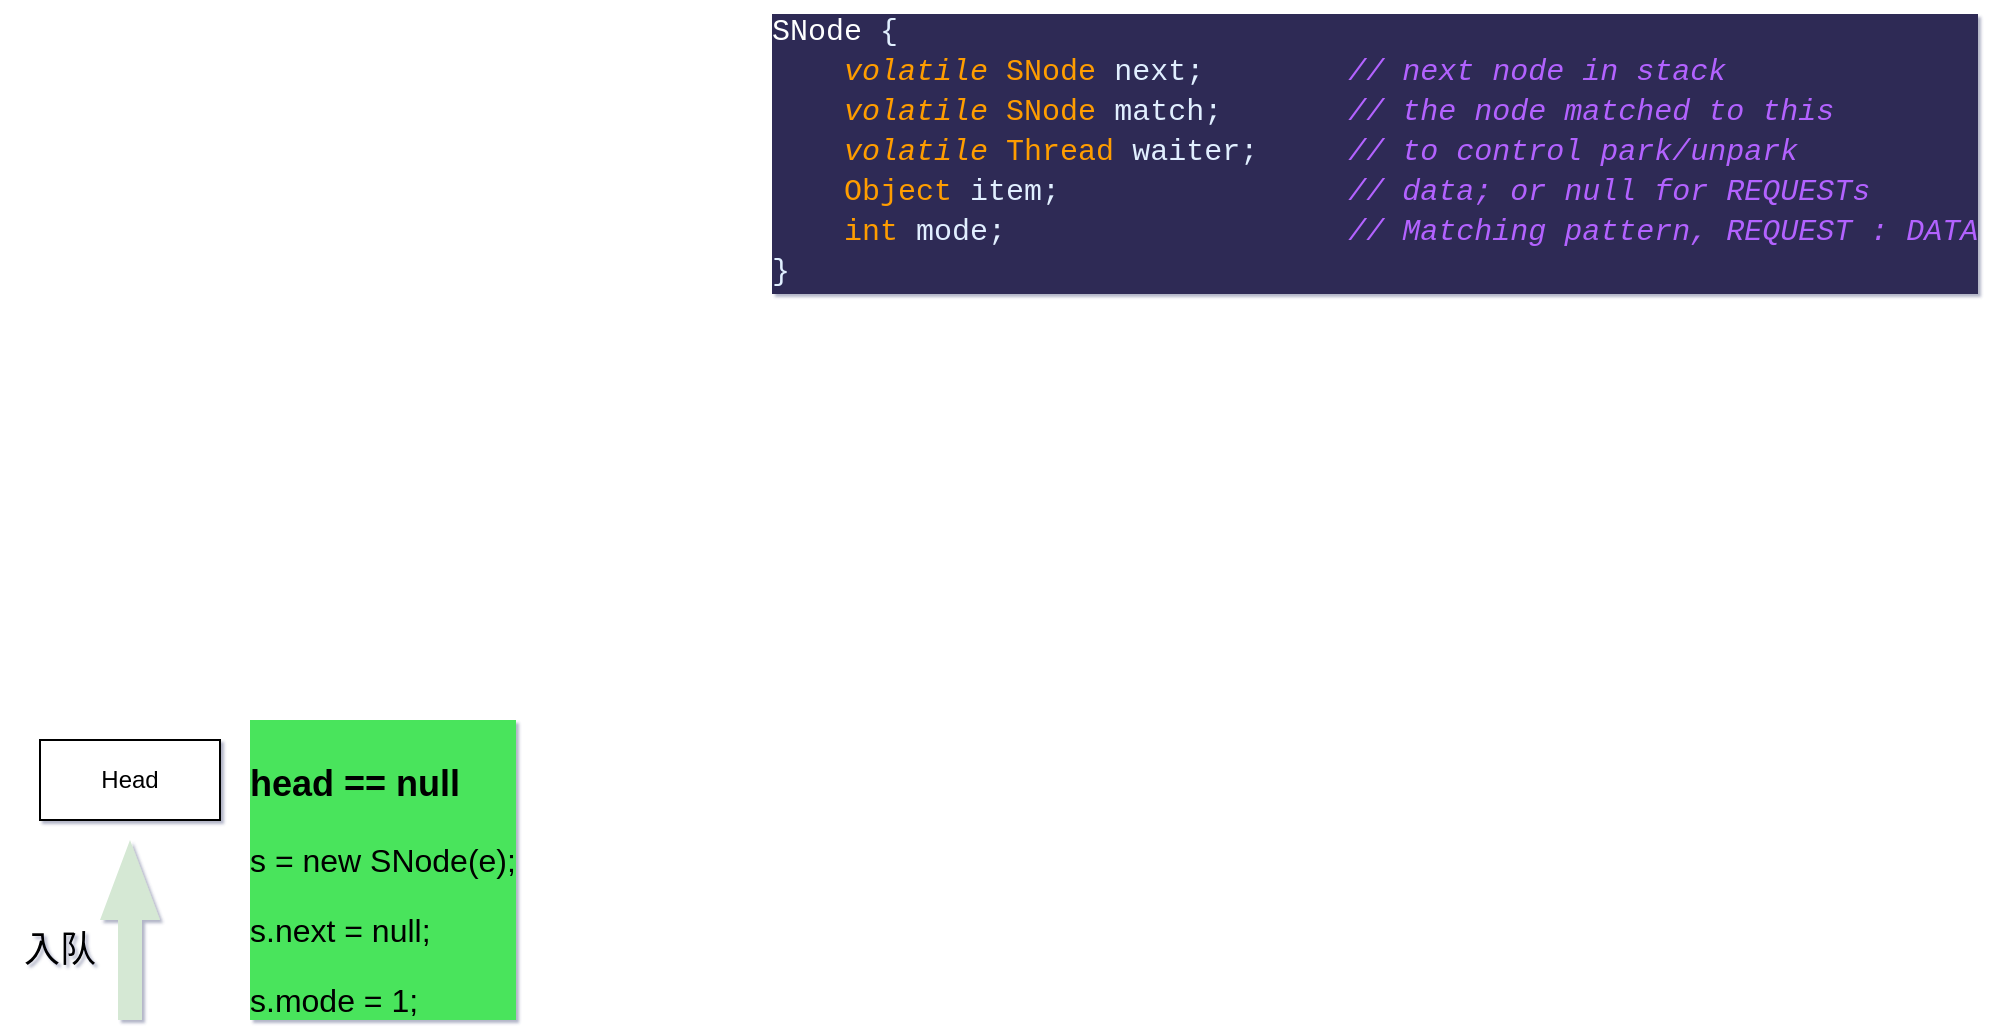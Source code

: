 <mxfile version="21.6.8" type="github">
  <diagram name="第 1 页" id="KOBCD-L_KueGaR97EV3R">
    <mxGraphModel dx="1221" dy="743" grid="1" gridSize="10" guides="1" tooltips="1" connect="1" arrows="1" fold="1" page="1" pageScale="1" pageWidth="827" pageHeight="1169" background="none" math="0" shadow="1">
      <root>
        <mxCell id="0" />
        <mxCell id="1" parent="0" />
        <mxCell id="GkL3AjHemEdyZRR-p_0v-1" value="Head" style="rounded=0;whiteSpace=wrap;html=1;" parent="1" vertex="1">
          <mxGeometry x="50" y="530" width="90" height="40" as="geometry" />
        </mxCell>
        <mxCell id="GkL3AjHemEdyZRR-p_0v-3" value="" style="html=1;shadow=0;dashed=0;align=center;verticalAlign=middle;shape=mxgraph.arrows2.arrow;dy=0.6;dx=40;direction=north;notch=0;fillColor=#d5e8d4;strokeColor=none;" parent="1" vertex="1">
          <mxGeometry x="80" y="580" width="30" height="90" as="geometry" />
        </mxCell>
        <mxCell id="GkL3AjHemEdyZRR-p_0v-4" value="&lt;font style=&quot;font-size: 18px;&quot;&gt;入队&lt;/font&gt;" style="text;html=1;strokeColor=none;fillColor=none;align=center;verticalAlign=middle;whiteSpace=wrap;rounded=0;" parent="1" vertex="1">
          <mxGeometry x="30" y="620" width="60" height="30" as="geometry" />
        </mxCell>
        <mxCell id="GkL3AjHemEdyZRR-p_0v-10" value="&lt;h1&gt;&lt;font style=&quot;font-size: 18px;&quot;&gt;head == null&lt;/font&gt;&lt;/h1&gt;&lt;p style=&quot;font-size: 16px;&quot;&gt;&lt;font style=&quot;font-size: 16px;&quot;&gt;s = new SNode(e);&lt;/font&gt;&lt;/p&gt;&lt;p style=&quot;font-size: 16px;&quot;&gt;&lt;font style=&quot;font-size: 16px;&quot;&gt;s.next = null;&lt;/font&gt;&lt;/p&gt;&lt;p style=&quot;font-size: 16px;&quot;&gt;&lt;font style=&quot;font-size: 16px;&quot;&gt;s.mode = 1;&lt;/font&gt;&lt;/p&gt;" style="text;html=1;strokeColor=none;fillColor=none;spacing=5;spacingTop=-20;whiteSpace=wrap;overflow=hidden;rounded=0;labelBackgroundColor=#49e45b;" parent="1" vertex="1">
          <mxGeometry x="150" y="530" width="190" height="140" as="geometry" />
        </mxCell>
        <mxCell id="M_We9ZpqQgm2jYSnfwnf-2" value="&lt;div style=&quot;color: rgb(255, 255, 255); background-color: rgb(45, 43, 85); font-family: &amp;quot;JetBrainsMono NFM&amp;quot;, Consolas, &amp;quot;Courier New&amp;quot;, monospace; font-weight: normal; font-size: 15px; line-height: 20px;&quot;&gt;&lt;span style=&quot;&quot;&gt;SNode &lt;/span&gt;&lt;span style=&quot;color: rgb(225, 239, 255);&quot;&gt;{&lt;/span&gt;&lt;span style=&quot;color: #ffffff;&quot;&gt;&lt;br&gt;&lt;/span&gt;&lt;/div&gt;&lt;div style=&quot;color: rgb(255, 255, 255); background-color: rgb(45, 43, 85); font-family: &amp;quot;JetBrainsMono NFM&amp;quot;, Consolas, &amp;quot;Courier New&amp;quot;, monospace; font-size: 15px; line-height: 20px;&quot;&gt;&lt;div&gt;&amp;nbsp; &amp;nbsp; &lt;span style=&quot;color: #ff9d00;font-style: italic;&quot;&gt;volatile&lt;/span&gt; &lt;span style=&quot;color: #ff9d00;&quot;&gt;SNode&lt;/span&gt;&lt;span style=&quot;color: #9effff;&quot;&gt; &lt;/span&gt;&lt;span style=&quot;color: #e1efff;&quot;&gt;next;&lt;/span&gt; &amp;nbsp; &amp;nbsp; &amp;nbsp; &amp;nbsp;&lt;span style=&quot;color: #b362ff;font-style: italic;&quot;&gt;// next node in stack&lt;/span&gt;&lt;/div&gt;&lt;div&gt;&amp;nbsp; &amp;nbsp; &lt;span style=&quot;color: #ff9d00;font-style: italic;&quot;&gt;volatile&lt;/span&gt; &lt;span style=&quot;color: #ff9d00;&quot;&gt;SNode&lt;/span&gt;&lt;span style=&quot;color: #9effff;&quot;&gt; &lt;/span&gt;&lt;span style=&quot;color: #e1efff;&quot;&gt;match;&lt;/span&gt; &amp;nbsp; &amp;nbsp; &amp;nbsp; &lt;span style=&quot;color: #b362ff;font-style: italic;&quot;&gt;// the node matched to this&lt;/span&gt;&lt;/div&gt;&lt;div&gt;&amp;nbsp; &amp;nbsp; &lt;span style=&quot;color: #ff9d00;font-style: italic;&quot;&gt;volatile&lt;/span&gt; &lt;span style=&quot;color: #ff9d00;&quot;&gt;Thread&lt;/span&gt;&lt;span style=&quot;color: #9effff;&quot;&gt; &lt;/span&gt;&lt;span style=&quot;color: #e1efff;&quot;&gt;waiter;&lt;/span&gt; &amp;nbsp; &amp;nbsp; &lt;span style=&quot;color: #b362ff;font-style: italic;&quot;&gt;// to control park/unpark&lt;/span&gt;&lt;/div&gt;&lt;div&gt;&amp;nbsp; &amp;nbsp; &lt;span style=&quot;color: #ff9d00;&quot;&gt;Object&lt;/span&gt;&lt;span style=&quot;color: #9effff;&quot;&gt; &lt;/span&gt;&lt;span style=&quot;color: #e1efff;&quot;&gt;item;&lt;/span&gt; &amp;nbsp; &amp;nbsp; &amp;nbsp; &amp;nbsp; &amp;nbsp; &amp;nbsp; &amp;nbsp; &amp;nbsp;&lt;span style=&quot;color: #b362ff;font-style: italic;&quot;&gt;// data; or null for REQUESTs&lt;/span&gt;&lt;/div&gt;&lt;div&gt;&amp;nbsp; &amp;nbsp; &lt;span style=&quot;color: #ff9d00;&quot;&gt;int&lt;/span&gt;&lt;span style=&quot;color: #9effff;&quot;&gt; &lt;/span&gt;&lt;span style=&quot;color: #e1efff;&quot;&gt;mode;&lt;/span&gt; &amp;nbsp; &amp;nbsp; &amp;nbsp; &amp;nbsp; &amp;nbsp; &amp;nbsp; &amp;nbsp; &amp;nbsp; &amp;nbsp; &lt;span style=&quot;color: #b362ff;font-style: italic;&quot;&gt;// Matching pattern, REQUEST : DATA&lt;/span&gt;&lt;/div&gt;&lt;div&gt;&lt;span style=&quot;color: #e1efff;&quot;&gt;}&lt;/span&gt;&lt;/div&gt;&lt;/div&gt;" style="text;whiteSpace=wrap;html=1;" vertex="1" parent="1">
          <mxGeometry x="414" y="160" width="610" height="150" as="geometry" />
        </mxCell>
      </root>
    </mxGraphModel>
  </diagram>
</mxfile>
